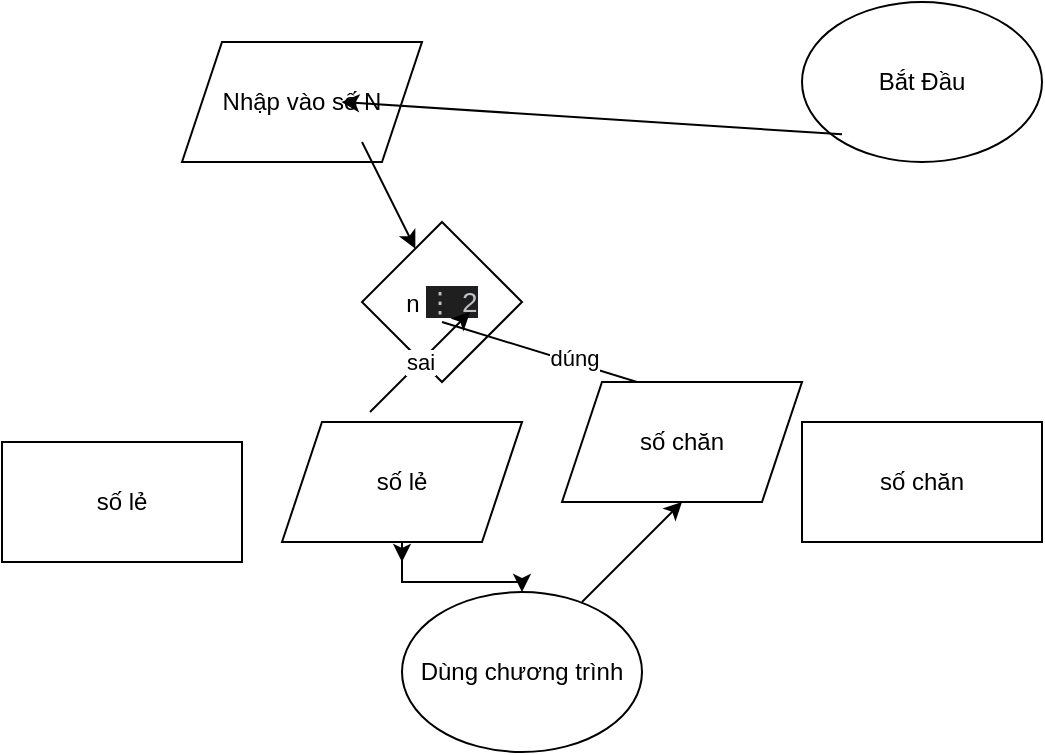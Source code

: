 <mxfile version="24.7.2" type="github">
  <diagram name="Trang-1" id="fo5sD_-0tJ8vP4LHHZJ6">
    <mxGraphModel dx="548" dy="290" grid="1" gridSize="10" guides="1" tooltips="1" connect="1" arrows="1" fold="1" page="1" pageScale="1" pageWidth="827" pageHeight="1169" math="0" shadow="0">
      <root>
        <mxCell id="0" />
        <mxCell id="1" parent="0" />
        <mxCell id="thEdo2LgNELzhUTBHd1d-1" value="Bắt Đầu" style="ellipse;whiteSpace=wrap;html=1;" vertex="1" parent="1">
          <mxGeometry x="580" y="250" width="120" height="80" as="geometry" />
        </mxCell>
        <mxCell id="thEdo2LgNELzhUTBHd1d-2" value="Nhập vào số N" style="shape=parallelogram;perimeter=parallelogramPerimeter;whiteSpace=wrap;html=1;fixedSize=1;" vertex="1" parent="1">
          <mxGeometry x="270" y="270" width="120" height="60" as="geometry" />
        </mxCell>
        <mxCell id="thEdo2LgNELzhUTBHd1d-3" value="" style="endArrow=classic;html=1;rounded=0;entryX=0.5;entryY=0;entryDx=0;entryDy=0;" edge="1" parent="1">
          <mxGeometry width="50" height="50" relative="1" as="geometry">
            <mxPoint x="599.999" y="316.147" as="sourcePoint" />
            <mxPoint x="349.72" y="300" as="targetPoint" />
          </mxGeometry>
        </mxCell>
        <mxCell id="thEdo2LgNELzhUTBHd1d-4" value="n&amp;nbsp;&lt;span style=&quot;color: rgb(189, 193, 198); font-family: Arial, sans-serif; font-size: 14px; text-align: left; background-color: rgb(31, 31, 31);&quot;&gt;⋮ 2&lt;/span&gt;" style="rhombus;whiteSpace=wrap;html=1;" vertex="1" parent="1">
          <mxGeometry x="360" y="360" width="80" height="80" as="geometry" />
        </mxCell>
        <mxCell id="thEdo2LgNELzhUTBHd1d-5" value="" style="endArrow=classic;html=1;rounded=0;" edge="1" parent="1" target="thEdo2LgNELzhUTBHd1d-4">
          <mxGeometry width="50" height="50" relative="1" as="geometry">
            <mxPoint x="360" y="320" as="sourcePoint" />
            <mxPoint x="400" y="290" as="targetPoint" />
          </mxGeometry>
        </mxCell>
        <mxCell id="thEdo2LgNELzhUTBHd1d-6" value="số chăn" style="rounded=0;whiteSpace=wrap;html=1;" vertex="1" parent="1">
          <mxGeometry x="580" y="460" width="120" height="60" as="geometry" />
        </mxCell>
        <mxCell id="thEdo2LgNELzhUTBHd1d-22" style="edgeStyle=orthogonalEdgeStyle;rounded=0;orthogonalLoop=1;jettySize=auto;html=1;" edge="1" parent="1" source="thEdo2LgNELzhUTBHd1d-8" target="thEdo2LgNELzhUTBHd1d-13">
          <mxGeometry relative="1" as="geometry" />
        </mxCell>
        <mxCell id="thEdo2LgNELzhUTBHd1d-8" value="số lẻ" style="shape=parallelogram;perimeter=parallelogramPerimeter;whiteSpace=wrap;html=1;fixedSize=1;" vertex="1" parent="1">
          <mxGeometry x="320" y="460" width="120" height="60" as="geometry" />
        </mxCell>
        <mxCell id="thEdo2LgNELzhUTBHd1d-9" value="sai" style="endArrow=classic;html=1;rounded=0;" edge="1" parent="1">
          <mxGeometry width="50" height="50" relative="1" as="geometry">
            <mxPoint x="364" y="455" as="sourcePoint" />
            <mxPoint x="414" y="405" as="targetPoint" />
          </mxGeometry>
        </mxCell>
        <mxCell id="thEdo2LgNELzhUTBHd1d-13" value="Dùng chương trình" style="ellipse;whiteSpace=wrap;html=1;" vertex="1" parent="1">
          <mxGeometry x="380" y="545" width="120" height="80" as="geometry" />
        </mxCell>
        <mxCell id="thEdo2LgNELzhUTBHd1d-14" value="" style="endArrow=classic;html=1;rounded=0;" edge="1" parent="1">
          <mxGeometry width="50" height="50" relative="1" as="geometry">
            <mxPoint x="470" y="550" as="sourcePoint" />
            <mxPoint x="520" y="500" as="targetPoint" />
          </mxGeometry>
        </mxCell>
        <mxCell id="thEdo2LgNELzhUTBHd1d-16" value="số lẻ" style="rounded=0;whiteSpace=wrap;html=1;" vertex="1" parent="1">
          <mxGeometry x="180" y="470" width="120" height="60" as="geometry" />
        </mxCell>
        <mxCell id="thEdo2LgNELzhUTBHd1d-17" value="" style="endArrow=classic;html=1;rounded=0;entryX=0.25;entryY=0;entryDx=0;entryDy=0;exitX=1;exitY=1;exitDx=0;exitDy=0;" edge="1" parent="1">
          <mxGeometry width="50" height="50" relative="1" as="geometry">
            <mxPoint x="400" y="410" as="sourcePoint" />
            <mxPoint x="530" y="450" as="targetPoint" />
          </mxGeometry>
        </mxCell>
        <mxCell id="thEdo2LgNELzhUTBHd1d-18" value="dúng" style="edgeLabel;html=1;align=center;verticalAlign=middle;resizable=0;points=[];" vertex="1" connectable="0" parent="thEdo2LgNELzhUTBHd1d-17">
          <mxGeometry x="0.01" y="2" relative="1" as="geometry">
            <mxPoint as="offset" />
          </mxGeometry>
        </mxCell>
        <mxCell id="thEdo2LgNELzhUTBHd1d-19" value="số chăn" style="shape=parallelogram;perimeter=parallelogramPerimeter;whiteSpace=wrap;html=1;fixedSize=1;" vertex="1" parent="1">
          <mxGeometry x="460" y="440" width="120" height="60" as="geometry" />
        </mxCell>
        <mxCell id="thEdo2LgNELzhUTBHd1d-21" value="" style="endArrow=classic;html=1;rounded=0;" edge="1" parent="1" source="thEdo2LgNELzhUTBHd1d-8">
          <mxGeometry width="50" height="50" relative="1" as="geometry">
            <mxPoint x="310" y="570" as="sourcePoint" />
            <mxPoint x="380" y="530" as="targetPoint" />
          </mxGeometry>
        </mxCell>
      </root>
    </mxGraphModel>
  </diagram>
</mxfile>
